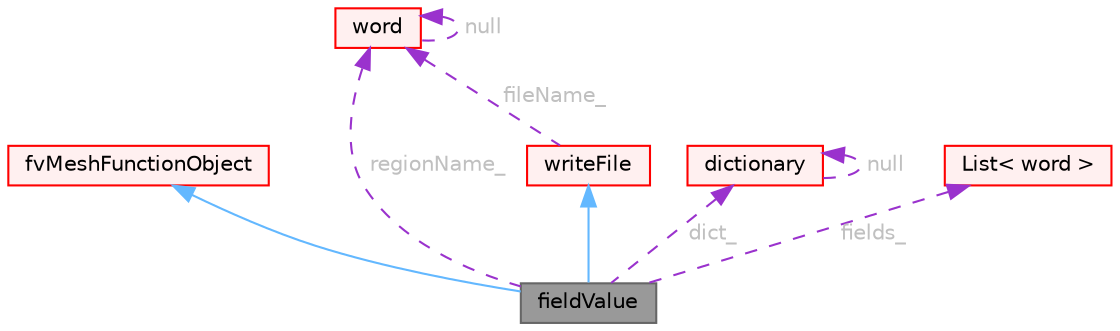 digraph "fieldValue"
{
 // LATEX_PDF_SIZE
  bgcolor="transparent";
  edge [fontname=Helvetica,fontsize=10,labelfontname=Helvetica,labelfontsize=10];
  node [fontname=Helvetica,fontsize=10,shape=box,height=0.2,width=0.4];
  Node1 [id="Node000001",label="fieldValue",height=0.2,width=0.4,color="gray40", fillcolor="grey60", style="filled", fontcolor="black",tooltip="Intermediate class for handling field value-based function objects."];
  Node2 -> Node1 [id="edge1_Node000001_Node000002",dir="back",color="steelblue1",style="solid",tooltip=" "];
  Node2 [id="Node000002",label="fvMeshFunctionObject",height=0.2,width=0.4,color="red", fillcolor="#FFF0F0", style="filled",URL="$classFoam_1_1functionObjects_1_1fvMeshFunctionObject.html",tooltip="Specialization of Foam::functionObject for an Foam::fvMesh, providing a reference to the Foam::fvMesh..."];
  Node76 -> Node1 [id="edge2_Node000001_Node000076",dir="back",color="steelblue1",style="solid",tooltip=" "];
  Node76 [id="Node000076",label="writeFile",height=0.2,width=0.4,color="red", fillcolor="#FFF0F0", style="filled",URL="$classFoam_1_1functionObjects_1_1writeFile.html",tooltip="Base class for writing single files from the function objects."];
  Node7 -> Node76 [id="edge3_Node000076_Node000007",dir="back",color="darkorchid3",style="dashed",tooltip=" ",label=" fileName_",fontcolor="grey" ];
  Node7 [id="Node000007",label="word",height=0.2,width=0.4,color="red", fillcolor="#FFF0F0", style="filled",URL="$classFoam_1_1word.html",tooltip="A class for handling words, derived from Foam::string."];
  Node7 -> Node7 [id="edge4_Node000007_Node000007",dir="back",color="darkorchid3",style="dashed",tooltip=" ",label=" null",fontcolor="grey" ];
  Node7 -> Node1 [id="edge5_Node000001_Node000007",dir="back",color="darkorchid3",style="dashed",tooltip=" ",label=" regionName_",fontcolor="grey" ];
  Node45 -> Node1 [id="edge6_Node000001_Node000045",dir="back",color="darkorchid3",style="dashed",tooltip=" ",label=" dict_",fontcolor="grey" ];
  Node45 [id="Node000045",label="dictionary",height=0.2,width=0.4,color="red", fillcolor="#FFF0F0", style="filled",URL="$classFoam_1_1dictionary.html",tooltip="A list of keyword definitions, which are a keyword followed by a number of values (eg,..."];
  Node45 -> Node45 [id="edge7_Node000045_Node000045",dir="back",color="darkorchid3",style="dashed",tooltip=" ",label=" null",fontcolor="grey" ];
  Node79 -> Node1 [id="edge8_Node000001_Node000079",dir="back",color="darkorchid3",style="dashed",tooltip=" ",label=" fields_",fontcolor="grey" ];
  Node79 [id="Node000079",label="List\< word \>",height=0.2,width=0.4,color="red", fillcolor="#FFF0F0", style="filled",URL="$classFoam_1_1List.html",tooltip=" "];
}
